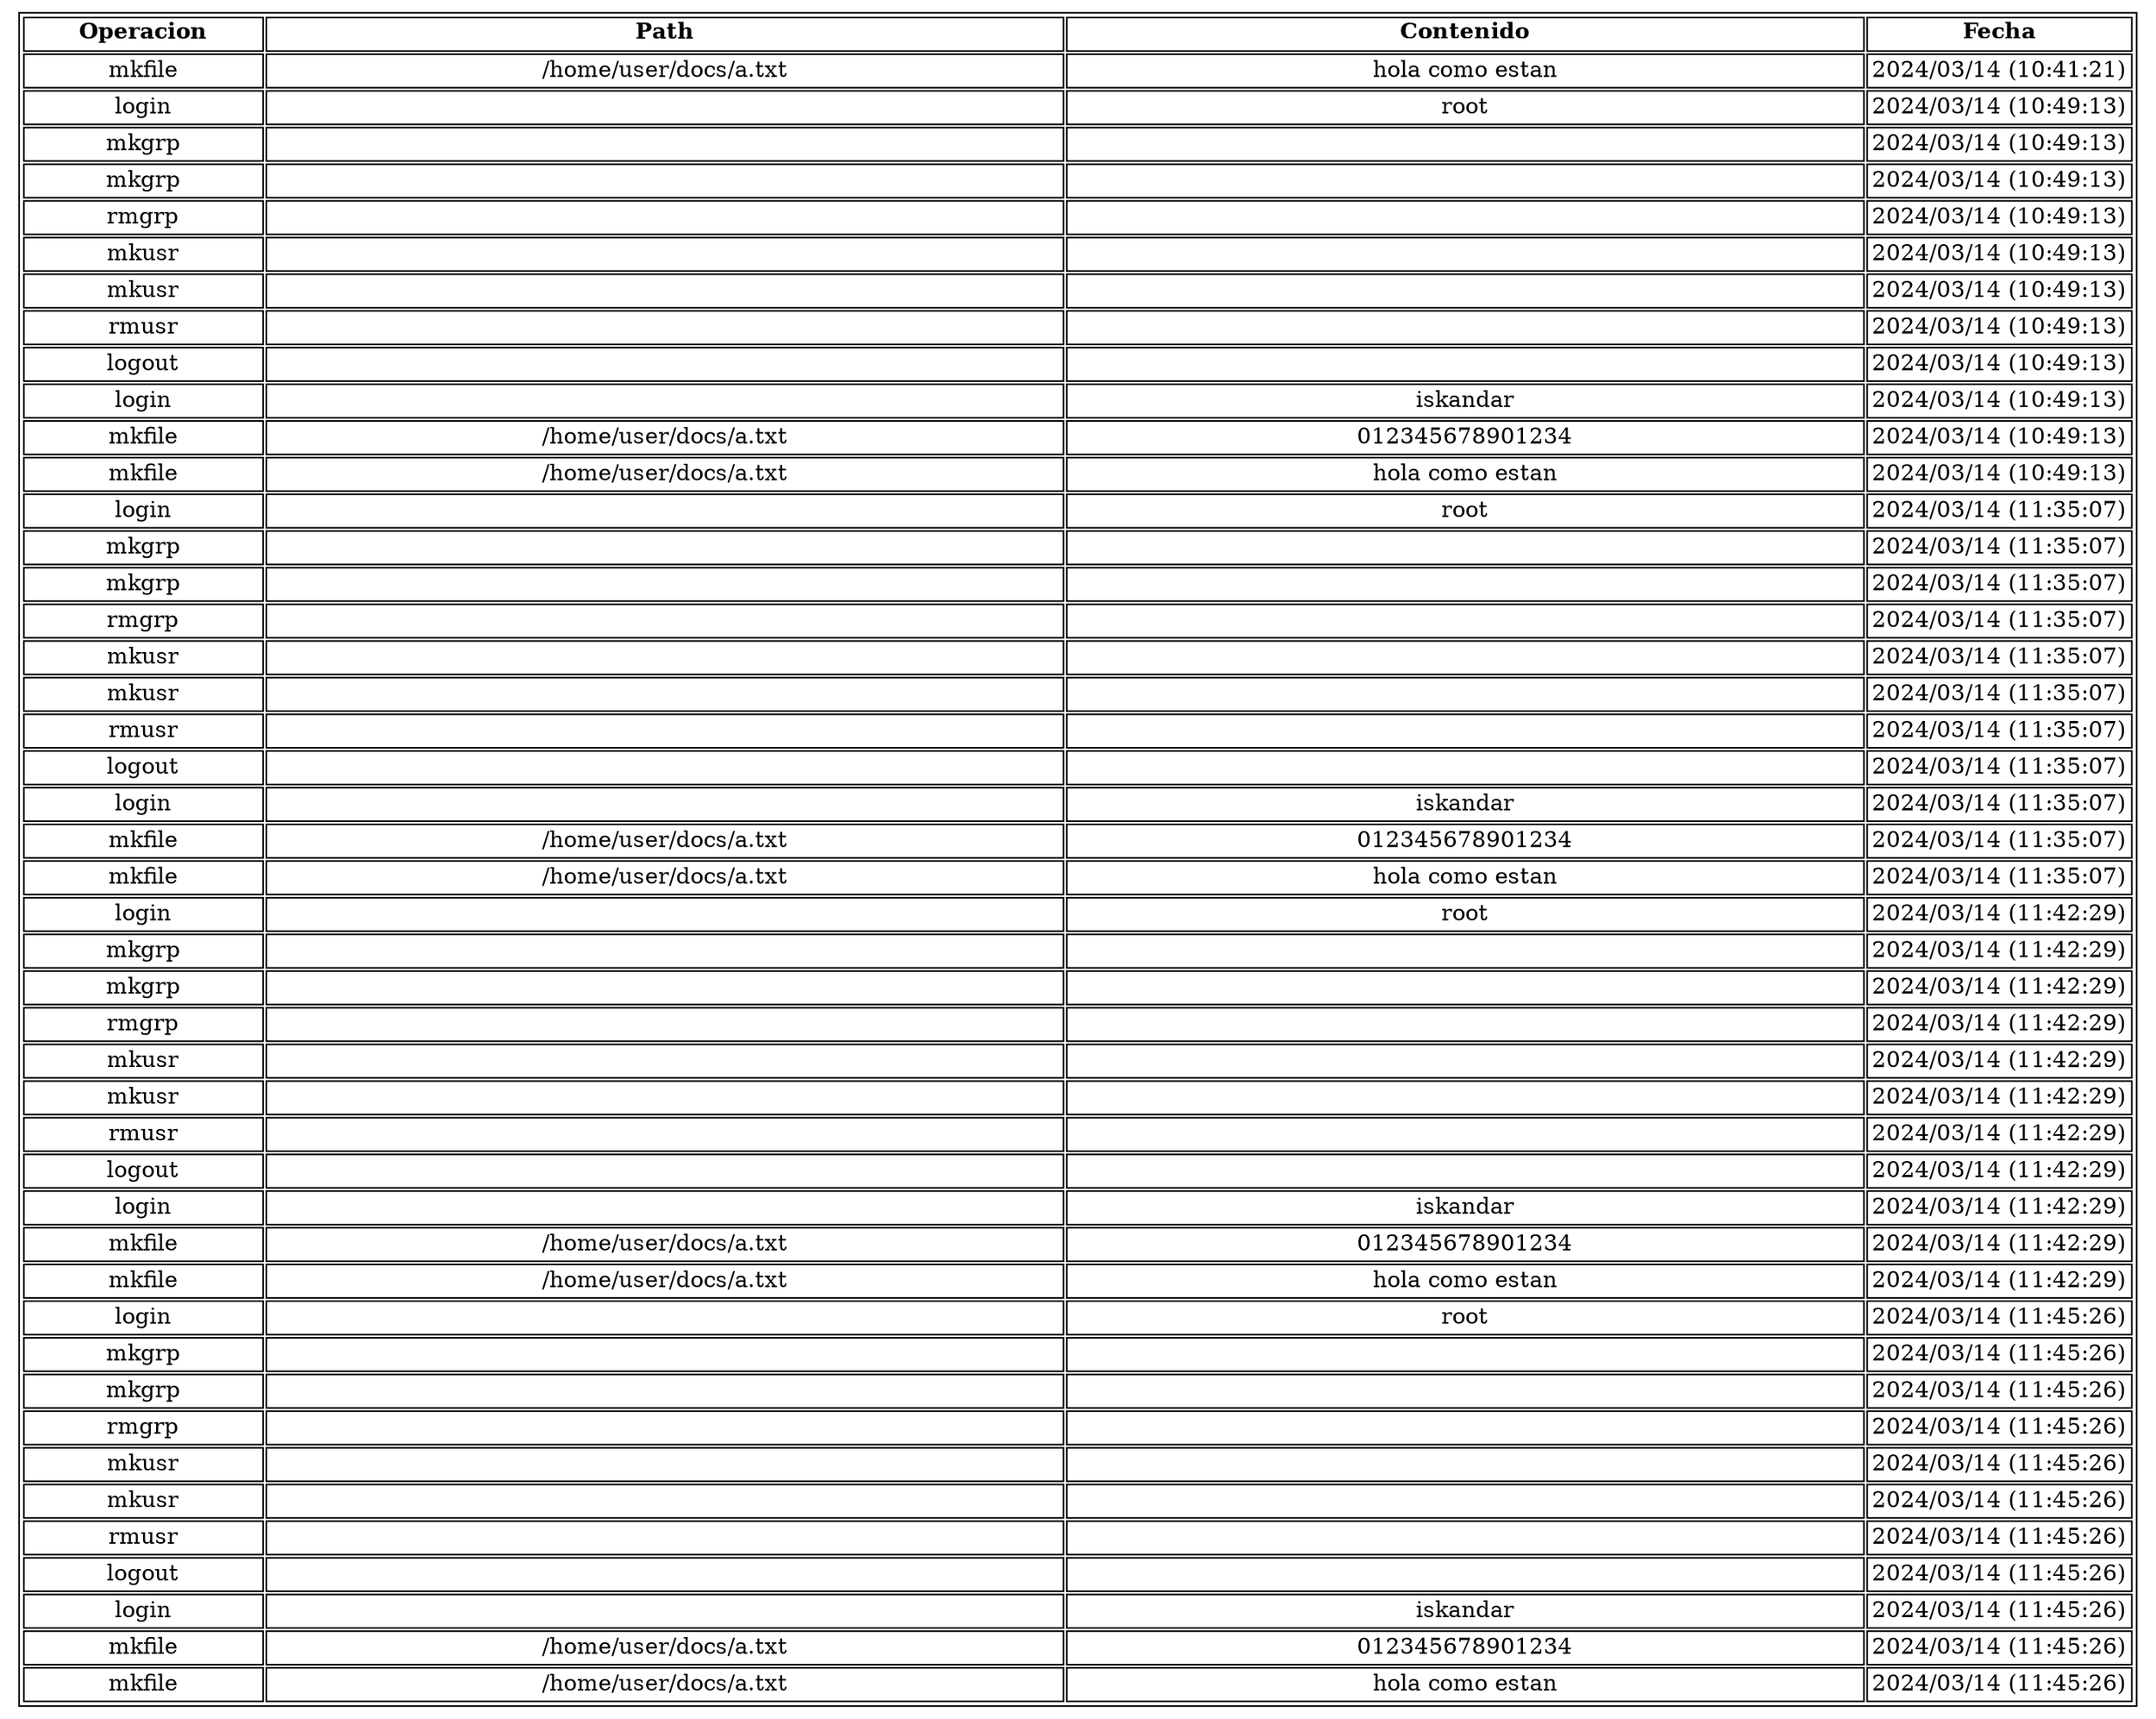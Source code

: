 digraph G {	node [shape=plaintext]
	rankdir=LR

	tabla0 [label=<
		<TABLE BORDER="1" CELLBORDER="1" CELLSPACING="2">
			<TR>
				<TD ALIGN="CENTER" WIDTH="150" ><B>Operacion</B></TD>
				<TD ALIGN="CENTER" WIDTH="500" ><B>Path</B></TD>
				<TD ALIGN="CENTER" WIDTH="500" ><B>Contenido</B></TD>
				<TD ALIGN="CENTER" WIDTH="150" ><B>Fecha</B></TD>
			</TR>
	<TR>
		<TD ALIGN="CENTER">mkfile</TD>
		<TD ALIGN="CENTER">/home/user/docs/a.txt</TD>
		<TD ALIGN="CENTER">hola como estan</TD>
		<TD ALIGN="CENTER">2024/03/14 (10:41:21)</TD>
	</TR>
	<TR>
		<TD ALIGN="CENTER">login</TD>
		<TD ALIGN="CENTER"> </TD>
		<TD ALIGN="CENTER">root</TD>
		<TD ALIGN="CENTER">2024/03/14 (10:49:13)</TD>
	</TR>
	<TR>
		<TD ALIGN="CENTER">mkgrp</TD>
		<TD ALIGN="CENTER"> </TD>
		<TD ALIGN="CENTER"> </TD>
		<TD ALIGN="CENTER">2024/03/14 (10:49:13)</TD>
	</TR>
	<TR>
		<TD ALIGN="CENTER">mkgrp</TD>
		<TD ALIGN="CENTER"> </TD>
		<TD ALIGN="CENTER"> </TD>
		<TD ALIGN="CENTER">2024/03/14 (10:49:13)</TD>
	</TR>
	<TR>
		<TD ALIGN="CENTER">rmgrp</TD>
		<TD ALIGN="CENTER"> </TD>
		<TD ALIGN="CENTER"> </TD>
		<TD ALIGN="CENTER">2024/03/14 (10:49:13)</TD>
	</TR>
	<TR>
		<TD ALIGN="CENTER">mkusr</TD>
		<TD ALIGN="CENTER"> </TD>
		<TD ALIGN="CENTER"> </TD>
		<TD ALIGN="CENTER">2024/03/14 (10:49:13)</TD>
	</TR>
	<TR>
		<TD ALIGN="CENTER">mkusr</TD>
		<TD ALIGN="CENTER"> </TD>
		<TD ALIGN="CENTER"> </TD>
		<TD ALIGN="CENTER">2024/03/14 (10:49:13)</TD>
	</TR>
	<TR>
		<TD ALIGN="CENTER">rmusr</TD>
		<TD ALIGN="CENTER"> </TD>
		<TD ALIGN="CENTER"> </TD>
		<TD ALIGN="CENTER">2024/03/14 (10:49:13)</TD>
	</TR>
	<TR>
		<TD ALIGN="CENTER">logout</TD>
		<TD ALIGN="CENTER"> </TD>
		<TD ALIGN="CENTER"> </TD>
		<TD ALIGN="CENTER">2024/03/14 (10:49:13)</TD>
	</TR>
	<TR>
		<TD ALIGN="CENTER">login</TD>
		<TD ALIGN="CENTER"> </TD>
		<TD ALIGN="CENTER">iskandar</TD>
		<TD ALIGN="CENTER">2024/03/14 (10:49:13)</TD>
	</TR>
	<TR>
		<TD ALIGN="CENTER">mkfile</TD>
		<TD ALIGN="CENTER">/home/user/docs/a.txt</TD>
		<TD ALIGN="CENTER">012345678901234</TD>
		<TD ALIGN="CENTER">2024/03/14 (10:49:13)</TD>
	</TR>
	<TR>
		<TD ALIGN="CENTER">mkfile</TD>
		<TD ALIGN="CENTER">/home/user/docs/a.txt</TD>
		<TD ALIGN="CENTER">hola como estan</TD>
		<TD ALIGN="CENTER">2024/03/14 (10:49:13)</TD>
	</TR>
	<TR>
		<TD ALIGN="CENTER">login</TD>
		<TD ALIGN="CENTER"> </TD>
		<TD ALIGN="CENTER">root</TD>
		<TD ALIGN="CENTER">2024/03/14 (11:35:07)</TD>
	</TR>
	<TR>
		<TD ALIGN="CENTER">mkgrp</TD>
		<TD ALIGN="CENTER"> </TD>
		<TD ALIGN="CENTER"> </TD>
		<TD ALIGN="CENTER">2024/03/14 (11:35:07)</TD>
	</TR>
	<TR>
		<TD ALIGN="CENTER">mkgrp</TD>
		<TD ALIGN="CENTER"> </TD>
		<TD ALIGN="CENTER"> </TD>
		<TD ALIGN="CENTER">2024/03/14 (11:35:07)</TD>
	</TR>
	<TR>
		<TD ALIGN="CENTER">rmgrp</TD>
		<TD ALIGN="CENTER"> </TD>
		<TD ALIGN="CENTER"> </TD>
		<TD ALIGN="CENTER">2024/03/14 (11:35:07)</TD>
	</TR>
	<TR>
		<TD ALIGN="CENTER">mkusr</TD>
		<TD ALIGN="CENTER"> </TD>
		<TD ALIGN="CENTER"> </TD>
		<TD ALIGN="CENTER">2024/03/14 (11:35:07)</TD>
	</TR>
	<TR>
		<TD ALIGN="CENTER">mkusr</TD>
		<TD ALIGN="CENTER"> </TD>
		<TD ALIGN="CENTER"> </TD>
		<TD ALIGN="CENTER">2024/03/14 (11:35:07)</TD>
	</TR>
	<TR>
		<TD ALIGN="CENTER">rmusr</TD>
		<TD ALIGN="CENTER"> </TD>
		<TD ALIGN="CENTER"> </TD>
		<TD ALIGN="CENTER">2024/03/14 (11:35:07)</TD>
	</TR>
	<TR>
		<TD ALIGN="CENTER">logout</TD>
		<TD ALIGN="CENTER"> </TD>
		<TD ALIGN="CENTER"> </TD>
		<TD ALIGN="CENTER">2024/03/14 (11:35:07)</TD>
	</TR>
	<TR>
		<TD ALIGN="CENTER">login</TD>
		<TD ALIGN="CENTER"> </TD>
		<TD ALIGN="CENTER">iskandar</TD>
		<TD ALIGN="CENTER">2024/03/14 (11:35:07)</TD>
	</TR>
	<TR>
		<TD ALIGN="CENTER">mkfile</TD>
		<TD ALIGN="CENTER">/home/user/docs/a.txt</TD>
		<TD ALIGN="CENTER">012345678901234</TD>
		<TD ALIGN="CENTER">2024/03/14 (11:35:07)</TD>
	</TR>
	<TR>
		<TD ALIGN="CENTER">mkfile</TD>
		<TD ALIGN="CENTER">/home/user/docs/a.txt</TD>
		<TD ALIGN="CENTER">hola como estan</TD>
		<TD ALIGN="CENTER">2024/03/14 (11:35:07)</TD>
	</TR>
	<TR>
		<TD ALIGN="CENTER">login</TD>
		<TD ALIGN="CENTER"> </TD>
		<TD ALIGN="CENTER">root</TD>
		<TD ALIGN="CENTER">2024/03/14 (11:42:29)</TD>
	</TR>
	<TR>
		<TD ALIGN="CENTER">mkgrp</TD>
		<TD ALIGN="CENTER"> </TD>
		<TD ALIGN="CENTER"> </TD>
		<TD ALIGN="CENTER">2024/03/14 (11:42:29)</TD>
	</TR>
	<TR>
		<TD ALIGN="CENTER">mkgrp</TD>
		<TD ALIGN="CENTER"> </TD>
		<TD ALIGN="CENTER"> </TD>
		<TD ALIGN="CENTER">2024/03/14 (11:42:29)</TD>
	</TR>
	<TR>
		<TD ALIGN="CENTER">rmgrp</TD>
		<TD ALIGN="CENTER"> </TD>
		<TD ALIGN="CENTER"> </TD>
		<TD ALIGN="CENTER">2024/03/14 (11:42:29)</TD>
	</TR>
	<TR>
		<TD ALIGN="CENTER">mkusr</TD>
		<TD ALIGN="CENTER"> </TD>
		<TD ALIGN="CENTER"> </TD>
		<TD ALIGN="CENTER">2024/03/14 (11:42:29)</TD>
	</TR>
	<TR>
		<TD ALIGN="CENTER">mkusr</TD>
		<TD ALIGN="CENTER"> </TD>
		<TD ALIGN="CENTER"> </TD>
		<TD ALIGN="CENTER">2024/03/14 (11:42:29)</TD>
	</TR>
	<TR>
		<TD ALIGN="CENTER">rmusr</TD>
		<TD ALIGN="CENTER"> </TD>
		<TD ALIGN="CENTER"> </TD>
		<TD ALIGN="CENTER">2024/03/14 (11:42:29)</TD>
	</TR>
	<TR>
		<TD ALIGN="CENTER">logout</TD>
		<TD ALIGN="CENTER"> </TD>
		<TD ALIGN="CENTER"> </TD>
		<TD ALIGN="CENTER">2024/03/14 (11:42:29)</TD>
	</TR>
	<TR>
		<TD ALIGN="CENTER">login</TD>
		<TD ALIGN="CENTER"> </TD>
		<TD ALIGN="CENTER">iskandar</TD>
		<TD ALIGN="CENTER">2024/03/14 (11:42:29)</TD>
	</TR>
	<TR>
		<TD ALIGN="CENTER">mkfile</TD>
		<TD ALIGN="CENTER">/home/user/docs/a.txt</TD>
		<TD ALIGN="CENTER">012345678901234</TD>
		<TD ALIGN="CENTER">2024/03/14 (11:42:29)</TD>
	</TR>
	<TR>
		<TD ALIGN="CENTER">mkfile</TD>
		<TD ALIGN="CENTER">/home/user/docs/a.txt</TD>
		<TD ALIGN="CENTER">hola como estan</TD>
		<TD ALIGN="CENTER">2024/03/14 (11:42:29)</TD>
	</TR>
	<TR>
		<TD ALIGN="CENTER">login</TD>
		<TD ALIGN="CENTER"> </TD>
		<TD ALIGN="CENTER">root</TD>
		<TD ALIGN="CENTER">2024/03/14 (11:45:26)</TD>
	</TR>
	<TR>
		<TD ALIGN="CENTER">mkgrp</TD>
		<TD ALIGN="CENTER"> </TD>
		<TD ALIGN="CENTER"> </TD>
		<TD ALIGN="CENTER">2024/03/14 (11:45:26)</TD>
	</TR>
	<TR>
		<TD ALIGN="CENTER">mkgrp</TD>
		<TD ALIGN="CENTER"> </TD>
		<TD ALIGN="CENTER"> </TD>
		<TD ALIGN="CENTER">2024/03/14 (11:45:26)</TD>
	</TR>
	<TR>
		<TD ALIGN="CENTER">rmgrp</TD>
		<TD ALIGN="CENTER"> </TD>
		<TD ALIGN="CENTER"> </TD>
		<TD ALIGN="CENTER">2024/03/14 (11:45:26)</TD>
	</TR>
	<TR>
		<TD ALIGN="CENTER">mkusr</TD>
		<TD ALIGN="CENTER"> </TD>
		<TD ALIGN="CENTER"> </TD>
		<TD ALIGN="CENTER">2024/03/14 (11:45:26)</TD>
	</TR>
	<TR>
		<TD ALIGN="CENTER">mkusr</TD>
		<TD ALIGN="CENTER"> </TD>
		<TD ALIGN="CENTER"> </TD>
		<TD ALIGN="CENTER">2024/03/14 (11:45:26)</TD>
	</TR>
	<TR>
		<TD ALIGN="CENTER">rmusr</TD>
		<TD ALIGN="CENTER"> </TD>
		<TD ALIGN="CENTER"> </TD>
		<TD ALIGN="CENTER">2024/03/14 (11:45:26)</TD>
	</TR>
	<TR>
		<TD ALIGN="CENTER">logout</TD>
		<TD ALIGN="CENTER"> </TD>
		<TD ALIGN="CENTER"> </TD>
		<TD ALIGN="CENTER">2024/03/14 (11:45:26)</TD>
	</TR>
	<TR>
		<TD ALIGN="CENTER">login</TD>
		<TD ALIGN="CENTER"> </TD>
		<TD ALIGN="CENTER">iskandar</TD>
		<TD ALIGN="CENTER">2024/03/14 (11:45:26)</TD>
	</TR>
	<TR>
		<TD ALIGN="CENTER">mkfile</TD>
		<TD ALIGN="CENTER">/home/user/docs/a.txt</TD>
		<TD ALIGN="CENTER">012345678901234</TD>
		<TD ALIGN="CENTER">2024/03/14 (11:45:26)</TD>
	</TR>
	<TR>
		<TD ALIGN="CENTER">mkfile</TD>
		<TD ALIGN="CENTER">/home/user/docs/a.txt</TD>
		<TD ALIGN="CENTER">hola como estan</TD>
		<TD ALIGN="CENTER">2024/03/14 (11:45:26)</TD>
	</TR>
		</TABLE>
	>]

}

